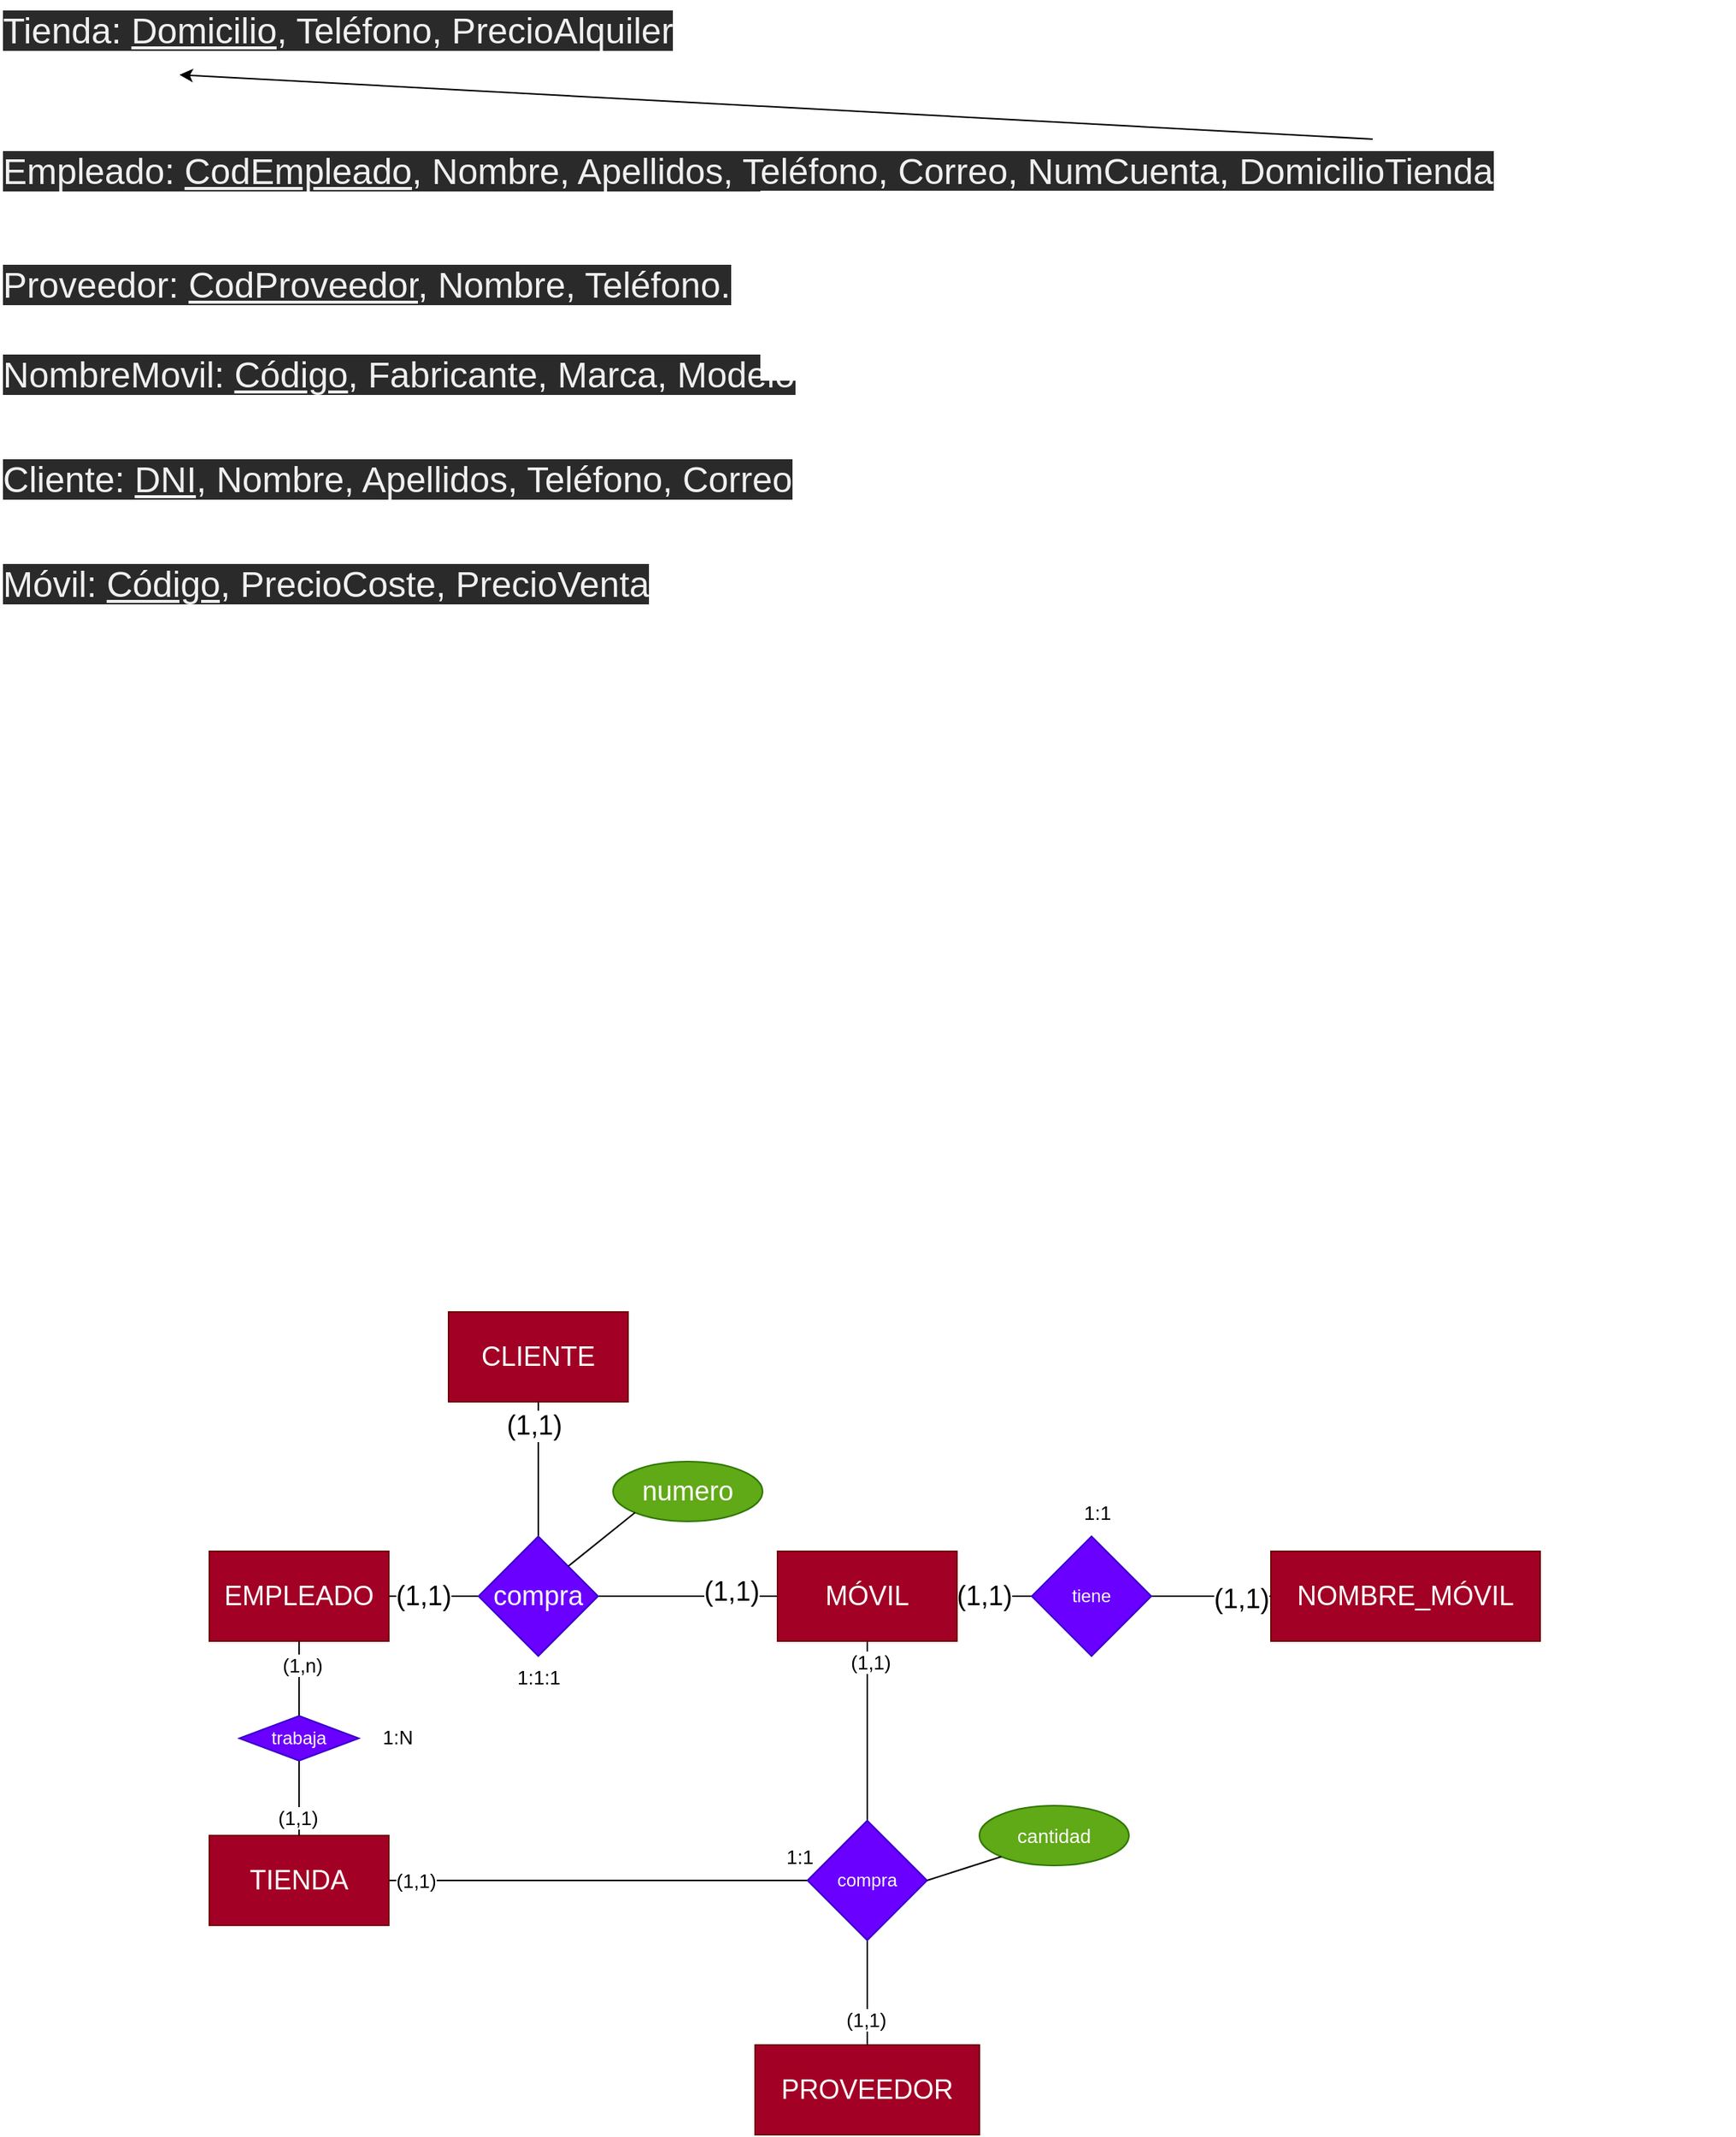 <mxfile version="20.5.1" type="github">
  <diagram id="R2lEEEUBdFMjLlhIrx00" name="Page-1">
    <mxGraphModel dx="1021" dy="1368" grid="1" gridSize="10" guides="1" tooltips="1" connect="1" arrows="0" fold="1" page="1" pageScale="1" pageWidth="1169" pageHeight="827" math="0" shadow="0" extFonts="Permanent Marker^https://fonts.googleapis.com/css?family=Permanent+Marker">
      <root>
        <mxCell id="0" />
        <mxCell id="1" parent="0" />
        <mxCell id="H4ovYLmENnHMqPd44oOz-23" value="" style="edgeStyle=none;rounded=0;orthogonalLoop=1;jettySize=auto;html=1;fontSize=18;endArrow=none;endFill=0;" parent="1" source="H4ovYLmENnHMqPd44oOz-1" target="H4ovYLmENnHMqPd44oOz-20" edge="1">
          <mxGeometry relative="1" as="geometry" />
        </mxCell>
        <mxCell id="H4ovYLmENnHMqPd44oOz-28" value="(1,1)" style="edgeLabel;html=1;align=center;verticalAlign=middle;resizable=0;points=[];fontSize=18;" parent="H4ovYLmENnHMqPd44oOz-23" connectable="0" vertex="1">
          <mxGeometry x="-0.256" relative="1" as="geometry">
            <mxPoint as="offset" />
          </mxGeometry>
        </mxCell>
        <mxCell id="H4ovYLmENnHMqPd44oOz-38" value="" style="edgeStyle=none;rounded=0;orthogonalLoop=1;jettySize=auto;html=1;fontSize=13;endArrow=none;endFill=0;" parent="1" source="H4ovYLmENnHMqPd44oOz-1" target="H4ovYLmENnHMqPd44oOz-37" edge="1">
          <mxGeometry relative="1" as="geometry" />
        </mxCell>
        <mxCell id="H4ovYLmENnHMqPd44oOz-40" value="(1,n)" style="edgeLabel;html=1;align=center;verticalAlign=middle;resizable=0;points=[];fontSize=13;" parent="H4ovYLmENnHMqPd44oOz-38" connectable="0" vertex="1">
          <mxGeometry x="-0.36" y="2" relative="1" as="geometry">
            <mxPoint as="offset" />
          </mxGeometry>
        </mxCell>
        <mxCell id="H4ovYLmENnHMqPd44oOz-1" value="&lt;font style=&quot;font-size: 18px;&quot;&gt;EMPLEADO&lt;/font&gt;" style="whiteSpace=wrap;html=1;align=center;fillColor=#a20025;fontColor=#ffffff;strokeColor=#6F0000;" parent="1" vertex="1">
          <mxGeometry x="140" y="437" width="120" height="60" as="geometry" />
        </mxCell>
        <mxCell id="H4ovYLmENnHMqPd44oOz-21" value="" style="edgeStyle=none;rounded=0;orthogonalLoop=1;jettySize=auto;html=1;fontSize=18;endArrow=none;endFill=0;" parent="1" source="H4ovYLmENnHMqPd44oOz-4" target="H4ovYLmENnHMqPd44oOz-20" edge="1">
          <mxGeometry relative="1" as="geometry" />
        </mxCell>
        <mxCell id="H4ovYLmENnHMqPd44oOz-29" value="(1,1)" style="edgeLabel;html=1;align=center;verticalAlign=middle;resizable=0;points=[];fontSize=18;" parent="H4ovYLmENnHMqPd44oOz-21" connectable="0" vertex="1">
          <mxGeometry x="-0.644" y="-3" relative="1" as="geometry">
            <mxPoint as="offset" />
          </mxGeometry>
        </mxCell>
        <mxCell id="H4ovYLmENnHMqPd44oOz-4" value="&lt;font style=&quot;font-size: 18px;&quot;&gt;CLIENTE&lt;/font&gt;" style="whiteSpace=wrap;html=1;fillColor=#a20025;fontColor=#ffffff;strokeColor=#6F0000;" parent="1" vertex="1">
          <mxGeometry x="300" y="277" width="120" height="60" as="geometry" />
        </mxCell>
        <mxCell id="H4ovYLmENnHMqPd44oOz-22" value="" style="edgeStyle=none;rounded=0;orthogonalLoop=1;jettySize=auto;html=1;fontSize=18;endArrow=none;endFill=0;" parent="1" source="H4ovYLmENnHMqPd44oOz-11" target="H4ovYLmENnHMqPd44oOz-20" edge="1">
          <mxGeometry relative="1" as="geometry" />
        </mxCell>
        <mxCell id="H4ovYLmENnHMqPd44oOz-27" value="(1,1)" style="edgeLabel;html=1;align=center;verticalAlign=middle;resizable=0;points=[];fontSize=18;" parent="H4ovYLmENnHMqPd44oOz-22" connectable="0" vertex="1">
          <mxGeometry x="-0.485" y="-3" relative="1" as="geometry">
            <mxPoint as="offset" />
          </mxGeometry>
        </mxCell>
        <mxCell id="H4ovYLmENnHMqPd44oOz-32" value="" style="edgeStyle=none;rounded=0;orthogonalLoop=1;jettySize=auto;html=1;fontSize=18;endArrow=none;endFill=0;" parent="1" source="H4ovYLmENnHMqPd44oOz-11" target="H4ovYLmENnHMqPd44oOz-31" edge="1">
          <mxGeometry relative="1" as="geometry" />
        </mxCell>
        <mxCell id="H4ovYLmENnHMqPd44oOz-35" value="(1,1)" style="edgeLabel;html=1;align=center;verticalAlign=middle;resizable=0;points=[];fontSize=18;" parent="H4ovYLmENnHMqPd44oOz-32" connectable="0" vertex="1">
          <mxGeometry x="-0.293" relative="1" as="geometry">
            <mxPoint as="offset" />
          </mxGeometry>
        </mxCell>
        <mxCell id="H4ovYLmENnHMqPd44oOz-43" value="" style="edgeStyle=none;rounded=0;orthogonalLoop=1;jettySize=auto;html=1;fontSize=13;endArrow=none;endFill=0;" parent="1" source="H4ovYLmENnHMqPd44oOz-11" target="H4ovYLmENnHMqPd44oOz-42" edge="1">
          <mxGeometry relative="1" as="geometry" />
        </mxCell>
        <mxCell id="H4ovYLmENnHMqPd44oOz-50" value="(1,1)" style="edgeLabel;html=1;align=center;verticalAlign=middle;resizable=0;points=[];fontSize=13;" parent="H4ovYLmENnHMqPd44oOz-43" connectable="0" vertex="1">
          <mxGeometry x="-0.767" y="2" relative="1" as="geometry">
            <mxPoint as="offset" />
          </mxGeometry>
        </mxCell>
        <mxCell id="H4ovYLmENnHMqPd44oOz-11" value="&lt;font style=&quot;font-size: 18px;&quot;&gt;MÓVIL&lt;/font&gt;" style="whiteSpace=wrap;html=1;fillColor=#a20025;fontColor=#ffffff;strokeColor=#6F0000;" parent="1" vertex="1">
          <mxGeometry x="520" y="437" width="120" height="60" as="geometry" />
        </mxCell>
        <mxCell id="H4ovYLmENnHMqPd44oOz-33" value="" style="edgeStyle=none;rounded=0;orthogonalLoop=1;jettySize=auto;html=1;fontSize=18;endArrow=none;endFill=0;" parent="1" source="H4ovYLmENnHMqPd44oOz-17" target="H4ovYLmENnHMqPd44oOz-31" edge="1">
          <mxGeometry relative="1" as="geometry" />
        </mxCell>
        <mxCell id="H4ovYLmENnHMqPd44oOz-34" value="(1,1)" style="edgeLabel;html=1;align=center;verticalAlign=middle;resizable=0;points=[];fontSize=18;" parent="H4ovYLmENnHMqPd44oOz-33" connectable="0" vertex="1">
          <mxGeometry x="-0.483" y="2" relative="1" as="geometry">
            <mxPoint as="offset" />
          </mxGeometry>
        </mxCell>
        <mxCell id="H4ovYLmENnHMqPd44oOz-17" value="&lt;font style=&quot;font-size: 18px;&quot;&gt;NOMBRE_MÓVIL&lt;/font&gt;" style="whiteSpace=wrap;html=1;fillColor=#a20025;fontColor=#ffffff;strokeColor=#6F0000;" parent="1" vertex="1">
          <mxGeometry x="850" y="437" width="180" height="60" as="geometry" />
        </mxCell>
        <mxCell id="H4ovYLmENnHMqPd44oOz-46" value="" style="edgeStyle=none;rounded=0;orthogonalLoop=1;jettySize=auto;html=1;fontSize=13;endArrow=none;endFill=0;entryX=0;entryY=0.5;entryDx=0;entryDy=0;" parent="1" source="H4ovYLmENnHMqPd44oOz-18" target="H4ovYLmENnHMqPd44oOz-42" edge="1">
          <mxGeometry relative="1" as="geometry">
            <mxPoint x="340" y="657" as="targetPoint" />
          </mxGeometry>
        </mxCell>
        <mxCell id="H4ovYLmENnHMqPd44oOz-49" value="(1,1)" style="edgeLabel;html=1;align=center;verticalAlign=middle;resizable=0;points=[];fontSize=13;" parent="H4ovYLmENnHMqPd44oOz-46" connectable="0" vertex="1">
          <mxGeometry x="-0.874" relative="1" as="geometry">
            <mxPoint as="offset" />
          </mxGeometry>
        </mxCell>
        <mxCell id="H4ovYLmENnHMqPd44oOz-18" value="&lt;font style=&quot;font-size: 18px;&quot;&gt;TIENDA&lt;br&gt;&lt;/font&gt;" style="whiteSpace=wrap;html=1;fillColor=#a20025;fontColor=#ffffff;strokeColor=#6F0000;" parent="1" vertex="1">
          <mxGeometry x="140" y="627" width="120" height="60" as="geometry" />
        </mxCell>
        <mxCell id="H4ovYLmENnHMqPd44oOz-19" value="&lt;font style=&quot;font-size: 18px;&quot;&gt;PROVEEDOR&lt;br&gt;&lt;/font&gt;" style="whiteSpace=wrap;html=1;fillColor=#a20025;fontColor=#ffffff;strokeColor=#6F0000;" parent="1" vertex="1">
          <mxGeometry x="505" y="767" width="150" height="60" as="geometry" />
        </mxCell>
        <mxCell id="H4ovYLmENnHMqPd44oOz-20" value="compra" style="rhombus;whiteSpace=wrap;html=1;fontSize=18;fillColor=#6a00ff;fontColor=#ffffff;strokeColor=#3700CC;" parent="1" vertex="1">
          <mxGeometry x="320" y="427" width="80" height="80" as="geometry" />
        </mxCell>
        <mxCell id="H4ovYLmENnHMqPd44oOz-24" value="numero" style="ellipse;whiteSpace=wrap;html=1;align=center;fontSize=18;fillColor=#60a917;fontColor=#ffffff;strokeColor=#2D7600;" parent="1" vertex="1">
          <mxGeometry x="410" y="377" width="100" height="40" as="geometry" />
        </mxCell>
        <mxCell id="H4ovYLmENnHMqPd44oOz-26" value="" style="endArrow=none;html=1;rounded=0;fontSize=18;exitX=1;exitY=0;exitDx=0;exitDy=0;entryX=0;entryY=1;entryDx=0;entryDy=0;" parent="1" source="H4ovYLmENnHMqPd44oOz-20" target="H4ovYLmENnHMqPd44oOz-24" edge="1">
          <mxGeometry relative="1" as="geometry">
            <mxPoint x="370" y="517" as="sourcePoint" />
            <mxPoint x="530" y="517" as="targetPoint" />
          </mxGeometry>
        </mxCell>
        <mxCell id="H4ovYLmENnHMqPd44oOz-30" value="1:1:1" style="text;strokeColor=none;fillColor=none;spacingLeft=4;spacingRight=4;overflow=hidden;rotatable=0;points=[[0,0.5],[1,0.5]];portConstraint=eastwest;fontSize=13;" parent="1" vertex="1">
          <mxGeometry x="340" y="507" width="40" height="30" as="geometry" />
        </mxCell>
        <mxCell id="H4ovYLmENnHMqPd44oOz-31" value="tiene" style="rhombus;whiteSpace=wrap;html=1;fillColor=#6a00ff;fontColor=#ffffff;strokeColor=#3700CC;" parent="1" vertex="1">
          <mxGeometry x="690" y="427" width="80" height="80" as="geometry" />
        </mxCell>
        <mxCell id="H4ovYLmENnHMqPd44oOz-36" value="1:1" style="text;strokeColor=none;fillColor=none;spacingLeft=4;spacingRight=4;overflow=hidden;rotatable=0;points=[[0,0.5],[1,0.5]];portConstraint=eastwest;fontSize=13;" parent="1" vertex="1">
          <mxGeometry x="719" y="397" width="40" height="30" as="geometry" />
        </mxCell>
        <mxCell id="H4ovYLmENnHMqPd44oOz-39" value="" style="edgeStyle=none;rounded=0;orthogonalLoop=1;jettySize=auto;html=1;fontSize=13;endArrow=none;endFill=0;" parent="1" source="H4ovYLmENnHMqPd44oOz-37" target="H4ovYLmENnHMqPd44oOz-18" edge="1">
          <mxGeometry relative="1" as="geometry" />
        </mxCell>
        <mxCell id="H4ovYLmENnHMqPd44oOz-41" value="(1,1)" style="edgeLabel;html=1;align=center;verticalAlign=middle;resizable=0;points=[];fontSize=13;" parent="H4ovYLmENnHMqPd44oOz-39" connectable="0" vertex="1">
          <mxGeometry x="0.493" y="-1" relative="1" as="geometry">
            <mxPoint as="offset" />
          </mxGeometry>
        </mxCell>
        <mxCell id="H4ovYLmENnHMqPd44oOz-37" value="trabaja" style="rhombus;whiteSpace=wrap;html=1;fillColor=#6a00ff;fontColor=#ffffff;strokeColor=#3700CC;" parent="1" vertex="1">
          <mxGeometry x="160" y="547" width="80" height="30" as="geometry" />
        </mxCell>
        <mxCell id="H4ovYLmENnHMqPd44oOz-44" value="" style="edgeStyle=none;rounded=0;orthogonalLoop=1;jettySize=auto;html=1;fontSize=13;endArrow=none;endFill=0;" parent="1" source="H4ovYLmENnHMqPd44oOz-42" target="H4ovYLmENnHMqPd44oOz-19" edge="1">
          <mxGeometry relative="1" as="geometry" />
        </mxCell>
        <mxCell id="H4ovYLmENnHMqPd44oOz-51" value="(1,1)" style="edgeLabel;html=1;align=center;verticalAlign=middle;resizable=0;points=[];fontSize=13;" parent="H4ovYLmENnHMqPd44oOz-44" connectable="0" vertex="1">
          <mxGeometry x="0.505" y="-1" relative="1" as="geometry">
            <mxPoint as="offset" />
          </mxGeometry>
        </mxCell>
        <mxCell id="H4ovYLmENnHMqPd44oOz-42" value="compra" style="rhombus;whiteSpace=wrap;html=1;fillColor=#6a00ff;fontColor=#ffffff;strokeColor=#3700CC;" parent="1" vertex="1">
          <mxGeometry x="540" y="617" width="80" height="80" as="geometry" />
        </mxCell>
        <mxCell id="H4ovYLmENnHMqPd44oOz-47" value="cantidad" style="ellipse;whiteSpace=wrap;html=1;align=center;fontSize=13;fillColor=#60a917;fontColor=#ffffff;strokeColor=#2D7600;" parent="1" vertex="1">
          <mxGeometry x="655" y="607" width="100" height="40" as="geometry" />
        </mxCell>
        <mxCell id="H4ovYLmENnHMqPd44oOz-48" value="" style="endArrow=none;html=1;rounded=0;fontSize=13;entryX=0;entryY=1;entryDx=0;entryDy=0;exitX=1;exitY=0.5;exitDx=0;exitDy=0;" parent="1" source="H4ovYLmENnHMqPd44oOz-42" target="H4ovYLmENnHMqPd44oOz-47" edge="1">
          <mxGeometry relative="1" as="geometry">
            <mxPoint x="280" y="677" as="sourcePoint" />
            <mxPoint x="440" y="677" as="targetPoint" />
          </mxGeometry>
        </mxCell>
        <mxCell id="nHZMRzlQvYpWQ6ptfXkq-1" value="1:1" style="text;strokeColor=none;fillColor=none;spacingLeft=4;spacingRight=4;overflow=hidden;rotatable=0;points=[[0,0.5],[1,0.5]];portConstraint=eastwest;fontSize=13;" parent="1" vertex="1">
          <mxGeometry x="520" y="627" width="40" height="30" as="geometry" />
        </mxCell>
        <mxCell id="nHZMRzlQvYpWQ6ptfXkq-2" value="1:N" style="text;strokeColor=none;fillColor=none;spacingLeft=4;spacingRight=4;overflow=hidden;rotatable=0;points=[[0,0.5],[1,0.5]];portConstraint=eastwest;fontSize=13;" parent="1" vertex="1">
          <mxGeometry x="250" y="547" width="40" height="30" as="geometry" />
        </mxCell>
        <mxCell id="okRw6rHbWr5UuUVafP1f-2" value="&lt;span style=&quot;color: rgb(240, 240, 240); font-family: Helvetica; font-size: 24px; font-style: normal; font-variant-ligatures: normal; font-variant-caps: normal; font-weight: 400; letter-spacing: normal; orphans: 2; text-align: left; text-indent: 0px; text-transform: none; widows: 2; word-spacing: 0px; -webkit-text-stroke-width: 0px; background-color: rgb(42, 42, 42); text-decoration-thickness: initial; text-decoration-style: initial; text-decoration-color: initial; float: none; display: inline !important;&quot;&gt;Empleado:&lt;span&gt;&amp;nbsp;&lt;/span&gt;&lt;/span&gt;&lt;u style=&quot;color: rgb(240, 240, 240); font-family: Helvetica; font-size: 24px; font-style: normal; font-variant-ligatures: normal; font-variant-caps: normal; font-weight: 400; letter-spacing: normal; orphans: 2; text-align: left; text-indent: 0px; text-transform: none; widows: 2; word-spacing: 0px; -webkit-text-stroke-width: 0px; background-color: rgb(42, 42, 42);&quot;&gt;CodEmpleado&lt;/u&gt;&lt;span style=&quot;color: rgb(240, 240, 240); font-family: Helvetica; font-size: 24px; font-style: normal; font-variant-ligatures: normal; font-variant-caps: normal; font-weight: 400; letter-spacing: normal; orphans: 2; text-align: left; text-indent: 0px; text-transform: none; widows: 2; word-spacing: 0px; -webkit-text-stroke-width: 0px; background-color: rgb(42, 42, 42); text-decoration-thickness: initial; text-decoration-style: initial; text-decoration-color: initial; float: none; display: inline !important;&quot;&gt;, Nombre, Apellidos, Teléfono, Correo, NumCuenta, DomicilioTienda&lt;/span&gt;" style="text;html=1;strokeColor=none;fillColor=none;align=left;verticalAlign=middle;whiteSpace=wrap;rounded=0;fontSize=24;" vertex="1" parent="1">
          <mxGeometry y="-510" width="1160" height="50" as="geometry" />
        </mxCell>
        <mxCell id="okRw6rHbWr5UuUVafP1f-8" value="&lt;span style=&quot;color: rgb(240, 240, 240); font-family: Helvetica; font-size: 24px; font-style: normal; font-variant-ligatures: normal; font-variant-caps: normal; font-weight: 400; letter-spacing: normal; orphans: 2; text-align: left; text-indent: 0px; text-transform: none; widows: 2; word-spacing: 0px; -webkit-text-stroke-width: 0px; background-color: rgb(42, 42, 42); text-decoration-thickness: initial; text-decoration-style: initial; text-decoration-color: initial; float: none; display: inline !important;&quot;&gt;Cliente:&lt;span&gt;&amp;nbsp;&lt;/span&gt;&lt;/span&gt;&lt;u style=&quot;color: rgb(240, 240, 240); font-family: Helvetica; font-size: 24px; font-style: normal; font-variant-ligatures: normal; font-variant-caps: normal; font-weight: 400; letter-spacing: normal; orphans: 2; text-align: left; text-indent: 0px; text-transform: none; widows: 2; word-spacing: 0px; -webkit-text-stroke-width: 0px; background-color: rgb(42, 42, 42);&quot;&gt;DNI&lt;/u&gt;&lt;span style=&quot;color: rgb(240, 240, 240); font-family: Helvetica; font-size: 24px; font-style: normal; font-variant-ligatures: normal; font-variant-caps: normal; font-weight: 400; letter-spacing: normal; orphans: 2; text-align: left; text-indent: 0px; text-transform: none; widows: 2; word-spacing: 0px; -webkit-text-stroke-width: 0px; background-color: rgb(42, 42, 42); text-decoration-thickness: initial; text-decoration-style: initial; text-decoration-color: initial; float: none; display: inline !important;&quot;&gt;, Nombre, Apellidos, Teléfono, Correo&lt;/span&gt;" style="text;whiteSpace=wrap;html=1;fontSize=24;" vertex="1" parent="1">
          <mxGeometry y="-300" width="560" height="80" as="geometry" />
        </mxCell>
        <mxCell id="okRw6rHbWr5UuUVafP1f-9" value="&lt;span style=&quot;color: rgb(240, 240, 240); font-family: Helvetica; font-size: 24px; font-style: normal; font-variant-ligatures: normal; font-variant-caps: normal; font-weight: 400; letter-spacing: normal; orphans: 2; text-align: left; text-indent: 0px; text-transform: none; widows: 2; word-spacing: 0px; -webkit-text-stroke-width: 0px; background-color: rgb(42, 42, 42); text-decoration-thickness: initial; text-decoration-style: initial; text-decoration-color: initial; float: none; display: inline !important;&quot;&gt;Móvil:&lt;span&gt;&amp;nbsp;&lt;/span&gt;&lt;/span&gt;&lt;u style=&quot;color: rgb(240, 240, 240); font-family: Helvetica; font-size: 24px; font-style: normal; font-variant-ligatures: normal; font-variant-caps: normal; font-weight: 400; letter-spacing: normal; orphans: 2; text-align: left; text-indent: 0px; text-transform: none; widows: 2; word-spacing: 0px; -webkit-text-stroke-width: 0px; background-color: rgb(42, 42, 42);&quot;&gt;Código&lt;/u&gt;&lt;span style=&quot;color: rgb(240, 240, 240); font-family: Helvetica; font-size: 24px; font-style: normal; font-variant-ligatures: normal; font-variant-caps: normal; font-weight: 400; letter-spacing: normal; orphans: 2; text-align: left; text-indent: 0px; text-transform: none; widows: 2; word-spacing: 0px; -webkit-text-stroke-width: 0px; background-color: rgb(42, 42, 42); text-decoration-thickness: initial; text-decoration-style: initial; text-decoration-color: initial; float: none; display: inline !important;&quot;&gt;, PrecioCoste, PrecioVenta&lt;/span&gt;" style="text;whiteSpace=wrap;html=1;fontSize=24;" vertex="1" parent="1">
          <mxGeometry y="-230" width="470" height="50" as="geometry" />
        </mxCell>
        <mxCell id="okRw6rHbWr5UuUVafP1f-10" value="&lt;span style=&quot;color: rgb(240, 240, 240); font-family: Helvetica; font-size: 24px; font-style: normal; font-variant-ligatures: normal; font-variant-caps: normal; font-weight: 400; letter-spacing: normal; orphans: 2; text-align: left; text-indent: 0px; text-transform: none; widows: 2; word-spacing: 0px; -webkit-text-stroke-width: 0px; background-color: rgb(42, 42, 42); text-decoration-thickness: initial; text-decoration-style: initial; text-decoration-color: initial; float: none; display: inline !important;&quot;&gt;NombreMovil:&lt;span&gt;&amp;nbsp;&lt;/span&gt;&lt;/span&gt;&lt;u style=&quot;color: rgb(240, 240, 240); font-family: Helvetica; font-size: 24px; font-style: normal; font-variant-ligatures: normal; font-variant-caps: normal; font-weight: 400; letter-spacing: normal; orphans: 2; text-align: left; text-indent: 0px; text-transform: none; widows: 2; word-spacing: 0px; -webkit-text-stroke-width: 0px; background-color: rgb(42, 42, 42);&quot;&gt;Código&lt;/u&gt;&lt;span style=&quot;color: rgb(240, 240, 240); font-family: Helvetica; font-size: 24px; font-style: normal; font-variant-ligatures: normal; font-variant-caps: normal; font-weight: 400; letter-spacing: normal; orphans: 2; text-align: left; text-indent: 0px; text-transform: none; widows: 2; word-spacing: 0px; -webkit-text-stroke-width: 0px; background-color: rgb(42, 42, 42); text-decoration-thickness: initial; text-decoration-style: initial; text-decoration-color: initial; float: none; display: inline !important;&quot;&gt;, Fabricante, Marca, Modelo&lt;/span&gt;" style="text;whiteSpace=wrap;html=1;fontSize=24;" vertex="1" parent="1">
          <mxGeometry y="-370" width="560" height="80" as="geometry" />
        </mxCell>
        <mxCell id="okRw6rHbWr5UuUVafP1f-11" value="&lt;span style=&quot;color: rgb(240, 240, 240); font-family: Helvetica; font-size: 24px; font-style: normal; font-variant-ligatures: normal; font-variant-caps: normal; font-weight: 400; letter-spacing: normal; orphans: 2; text-align: left; text-indent: 0px; text-transform: none; widows: 2; word-spacing: 0px; -webkit-text-stroke-width: 0px; background-color: rgb(42, 42, 42); text-decoration-thickness: initial; text-decoration-style: initial; text-decoration-color: initial; float: none; display: inline !important;&quot;&gt;Tienda:&lt;span&gt;&amp;nbsp;&lt;/span&gt;&lt;/span&gt;&lt;u style=&quot;color: rgb(240, 240, 240); font-family: Helvetica; font-size: 24px; font-style: normal; font-variant-ligatures: normal; font-variant-caps: normal; font-weight: 400; letter-spacing: normal; orphans: 2; text-align: left; text-indent: 0px; text-transform: none; widows: 2; word-spacing: 0px; -webkit-text-stroke-width: 0px; background-color: rgb(42, 42, 42);&quot;&gt;Domicilio&lt;/u&gt;&lt;span style=&quot;color: rgb(240, 240, 240); font-family: Helvetica; font-size: 24px; font-style: normal; font-variant-ligatures: normal; font-variant-caps: normal; font-weight: 400; letter-spacing: normal; orphans: 2; text-align: left; text-indent: 0px; text-transform: none; widows: 2; word-spacing: 0px; -webkit-text-stroke-width: 0px; background-color: rgb(42, 42, 42); text-decoration-thickness: initial; text-decoration-style: initial; text-decoration-color: initial; float: none; display: inline !important;&quot;&gt;, Teléfono, PrecioAlquiler&lt;/span&gt;" style="text;whiteSpace=wrap;html=1;fontSize=24;" vertex="1" parent="1">
          <mxGeometry y="-600" width="480" height="50" as="geometry" />
        </mxCell>
        <mxCell id="okRw6rHbWr5UuUVafP1f-12" value="&lt;span style=&quot;color: rgb(240, 240, 240); font-family: Helvetica; font-size: 24px; font-style: normal; font-variant-ligatures: normal; font-variant-caps: normal; font-weight: 400; letter-spacing: normal; orphans: 2; text-align: left; text-indent: 0px; text-transform: none; widows: 2; word-spacing: 0px; -webkit-text-stroke-width: 0px; background-color: rgb(42, 42, 42); text-decoration-thickness: initial; text-decoration-style: initial; text-decoration-color: initial; float: none; display: inline !important;&quot;&gt;Proveedor:&lt;span&gt;&amp;nbsp;&lt;/span&gt;&lt;/span&gt;&lt;u style=&quot;color: rgb(240, 240, 240); font-family: Helvetica; font-size: 24px; font-style: normal; font-variant-ligatures: normal; font-variant-caps: normal; font-weight: 400; letter-spacing: normal; orphans: 2; text-align: left; text-indent: 0px; text-transform: none; widows: 2; word-spacing: 0px; -webkit-text-stroke-width: 0px; background-color: rgb(42, 42, 42);&quot;&gt;CodProveedor&lt;/u&gt;&lt;span style=&quot;color: rgb(240, 240, 240); font-family: Helvetica; font-size: 24px; font-style: normal; font-variant-ligatures: normal; font-variant-caps: normal; font-weight: 400; letter-spacing: normal; orphans: 2; text-align: left; text-indent: 0px; text-transform: none; widows: 2; word-spacing: 0px; -webkit-text-stroke-width: 0px; background-color: rgb(42, 42, 42); text-decoration-thickness: initial; text-decoration-style: initial; text-decoration-color: initial; float: none; display: inline !important;&quot;&gt;, Nombre, Teléfono.&lt;/span&gt;" style="text;whiteSpace=wrap;html=1;fontSize=24;" vertex="1" parent="1">
          <mxGeometry y="-430" width="520" height="50" as="geometry" />
        </mxCell>
        <mxCell id="okRw6rHbWr5UuUVafP1f-13" value="" style="endArrow=classic;html=1;rounded=0;fontSize=24;endFill=1;entryX=0.25;entryY=1;entryDx=0;entryDy=0;" edge="1" parent="1" target="okRw6rHbWr5UuUVafP1f-11">
          <mxGeometry width="50" height="50" relative="1" as="geometry">
            <mxPoint x="918" y="-507" as="sourcePoint" />
            <mxPoint x="680" y="-690" as="targetPoint" />
          </mxGeometry>
        </mxCell>
      </root>
    </mxGraphModel>
  </diagram>
</mxfile>
